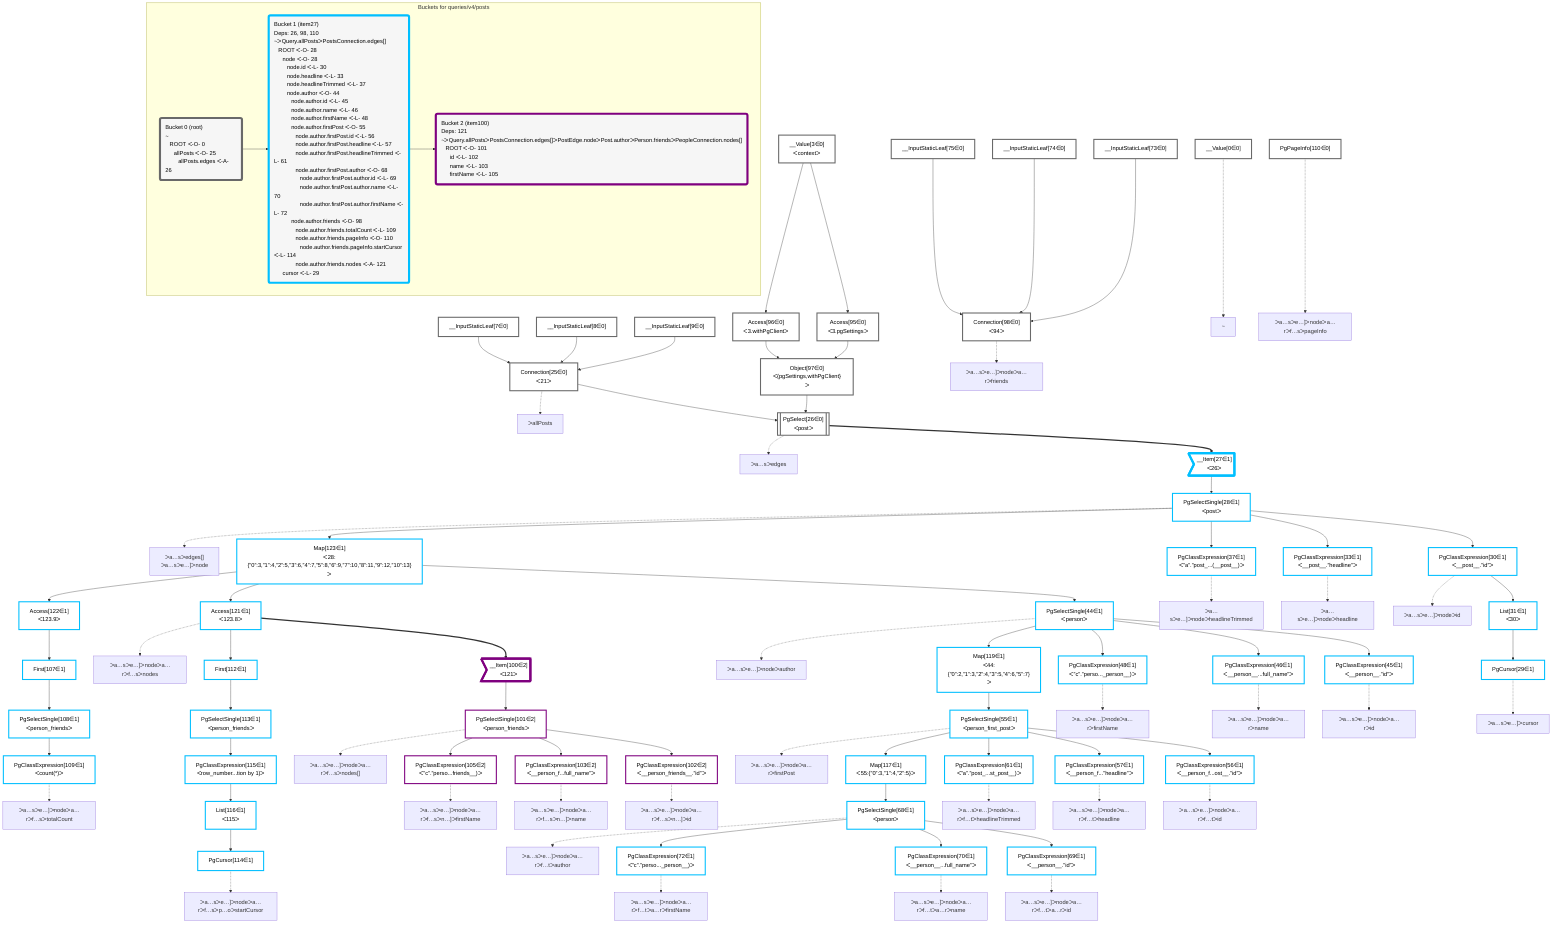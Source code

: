 graph TD
    classDef path fill:#eee,stroke:#000,color:#000
    classDef plan fill:#fff,stroke-width:3px,color:#000
    classDef itemplan fill:#fff,stroke-width:6px,color:#000
    classDef sideeffectplan fill:#f00,stroke-width:6px,color:#000
    classDef bucket fill:#f6f6f6,color:#000,stroke-width:6px,text-align:left


    %% define plans
    __Value0["__Value[0∈0]"]:::plan
    __Value3["__Value[3∈0]<br />ᐸcontextᐳ"]:::plan
    __InputStaticLeaf7["__InputStaticLeaf[7∈0]"]:::plan
    __InputStaticLeaf8["__InputStaticLeaf[8∈0]"]:::plan
    __InputStaticLeaf9["__InputStaticLeaf[9∈0]"]:::plan
    Access95["Access[95∈0]<br />ᐸ3.pgSettingsᐳ"]:::plan
    Access96["Access[96∈0]<br />ᐸ3.withPgClientᐳ"]:::plan
    Object97["Object[97∈0]<br />ᐸ{pgSettings,withPgClient}ᐳ"]:::plan
    Connection25["Connection[25∈0]<br />ᐸ21ᐳ"]:::plan
    PgSelect26[["PgSelect[26∈0]<br />ᐸpostᐳ"]]:::plan
    __Item27>"__Item[27∈1]<br />ᐸ26ᐳ"]:::itemplan
    PgSelectSingle28["PgSelectSingle[28∈1]<br />ᐸpostᐳ"]:::plan
    PgClassExpression30["PgClassExpression[30∈1]<br />ᐸ__post__.”id”ᐳ"]:::plan
    List31["List[31∈1]<br />ᐸ30ᐳ"]:::plan
    PgCursor29["PgCursor[29∈1]"]:::plan
    PgClassExpression33["PgClassExpression[33∈1]<br />ᐸ__post__.”headline”ᐳ"]:::plan
    PgClassExpression37["PgClassExpression[37∈1]<br />ᐸ”a”.”post_...(__post__)ᐳ"]:::plan
    Map123["Map[123∈1]<br />ᐸ28:{”0”:3,”1”:4,”2”:5,”3”:6,”4”:7,”5”:8,”6”:9,”7”:10,”8”:11,”9”:12,”10”:13}ᐳ"]:::plan
    PgSelectSingle44["PgSelectSingle[44∈1]<br />ᐸpersonᐳ"]:::plan
    PgClassExpression45["PgClassExpression[45∈1]<br />ᐸ__person__.”id”ᐳ"]:::plan
    PgClassExpression46["PgClassExpression[46∈1]<br />ᐸ__person__...full_name”ᐳ"]:::plan
    PgClassExpression48["PgClassExpression[48∈1]<br />ᐸ”c”.”perso..._person__)ᐳ"]:::plan
    Map119["Map[119∈1]<br />ᐸ44:{”0”:2,”1”:3,”2”:4,”3”:5,”4”:6,”5”:7}ᐳ"]:::plan
    PgSelectSingle55["PgSelectSingle[55∈1]<br />ᐸperson_first_postᐳ"]:::plan
    PgClassExpression56["PgClassExpression[56∈1]<br />ᐸ__person_f...ost__.”id”ᐳ"]:::plan
    PgClassExpression57["PgClassExpression[57∈1]<br />ᐸ__person_f...”headline”ᐳ"]:::plan
    PgClassExpression61["PgClassExpression[61∈1]<br />ᐸ”a”.”post_...st_post__)ᐳ"]:::plan
    Map117["Map[117∈1]<br />ᐸ55:{”0”:3,”1”:4,”2”:5}ᐳ"]:::plan
    PgSelectSingle68["PgSelectSingle[68∈1]<br />ᐸpersonᐳ"]:::plan
    PgClassExpression69["PgClassExpression[69∈1]<br />ᐸ__person__.”id”ᐳ"]:::plan
    PgClassExpression70["PgClassExpression[70∈1]<br />ᐸ__person__...full_name”ᐳ"]:::plan
    PgClassExpression72["PgClassExpression[72∈1]<br />ᐸ”c”.”perso..._person__)ᐳ"]:::plan
    __InputStaticLeaf73["__InputStaticLeaf[73∈0]"]:::plan
    __InputStaticLeaf74["__InputStaticLeaf[74∈0]"]:::plan
    __InputStaticLeaf75["__InputStaticLeaf[75∈0]"]:::plan
    Connection98["Connection[98∈0]<br />ᐸ94ᐳ"]:::plan
    Access121["Access[121∈1]<br />ᐸ123.8ᐳ"]:::plan
    __Item100>"__Item[100∈2]<br />ᐸ121ᐳ"]:::itemplan
    PgSelectSingle101["PgSelectSingle[101∈2]<br />ᐸperson_friendsᐳ"]:::plan
    PgClassExpression102["PgClassExpression[102∈2]<br />ᐸ__person_friends__.”id”ᐳ"]:::plan
    PgClassExpression103["PgClassExpression[103∈2]<br />ᐸ__person_f...full_name”ᐳ"]:::plan
    PgClassExpression105["PgClassExpression[105∈2]<br />ᐸ”c”.”perso...friends__)ᐳ"]:::plan
    Access122["Access[122∈1]<br />ᐸ123.9ᐳ"]:::plan
    First107["First[107∈1]"]:::plan
    PgSelectSingle108["PgSelectSingle[108∈1]<br />ᐸperson_friendsᐳ"]:::plan
    PgClassExpression109["PgClassExpression[109∈1]<br />ᐸcount(*)ᐳ"]:::plan
    PgPageInfo110["PgPageInfo[110∈0]"]:::plan
    First112["First[112∈1]"]:::plan
    PgSelectSingle113["PgSelectSingle[113∈1]<br />ᐸperson_friendsᐳ"]:::plan
    PgClassExpression115["PgClassExpression[115∈1]<br />ᐸrow_number...tion by 1)ᐳ"]:::plan
    List116["List[116∈1]<br />ᐸ115ᐳ"]:::plan
    PgCursor114["PgCursor[114∈1]"]:::plan

    %% plan dependencies
    __Value3 --> Access95
    __Value3 --> Access96
    Access95 & Access96 --> Object97
    __InputStaticLeaf7 & __InputStaticLeaf8 & __InputStaticLeaf9 --> Connection25
    Object97 & Connection25 --> PgSelect26
    PgSelect26 ==> __Item27
    __Item27 --> PgSelectSingle28
    PgSelectSingle28 --> PgClassExpression30
    PgClassExpression30 --> List31
    List31 --> PgCursor29
    PgSelectSingle28 --> PgClassExpression33
    PgSelectSingle28 --> PgClassExpression37
    PgSelectSingle28 --> Map123
    Map123 --> PgSelectSingle44
    PgSelectSingle44 --> PgClassExpression45
    PgSelectSingle44 --> PgClassExpression46
    PgSelectSingle44 --> PgClassExpression48
    PgSelectSingle44 --> Map119
    Map119 --> PgSelectSingle55
    PgSelectSingle55 --> PgClassExpression56
    PgSelectSingle55 --> PgClassExpression57
    PgSelectSingle55 --> PgClassExpression61
    PgSelectSingle55 --> Map117
    Map117 --> PgSelectSingle68
    PgSelectSingle68 --> PgClassExpression69
    PgSelectSingle68 --> PgClassExpression70
    PgSelectSingle68 --> PgClassExpression72
    __InputStaticLeaf73 & __InputStaticLeaf74 & __InputStaticLeaf75 --> Connection98
    Map123 --> Access121
    Access121 ==> __Item100
    __Item100 --> PgSelectSingle101
    PgSelectSingle101 --> PgClassExpression102
    PgSelectSingle101 --> PgClassExpression103
    PgSelectSingle101 --> PgClassExpression105
    Map123 --> Access122
    Access122 --> First107
    First107 --> PgSelectSingle108
    PgSelectSingle108 --> PgClassExpression109
    Access121 --> First112
    First112 --> PgSelectSingle113
    PgSelectSingle113 --> PgClassExpression115
    PgClassExpression115 --> List116
    List116 --> PgCursor114

    %% plan-to-path relationships
    P0["~"]
    __Value0 -.-> P0
    P25["ᐳallPosts"]
    Connection25 -.-> P25
    P26["ᐳa…sᐳedges"]
    PgSelect26 -.-> P26
    P28["ᐳa…sᐳedges[]<br />ᐳa…sᐳe…]ᐳnode"]
    PgSelectSingle28 -.-> P28
    P29["ᐳa…sᐳe…]ᐳcursor"]
    PgCursor29 -.-> P29
    P30["ᐳa…sᐳe…]ᐳnodeᐳid"]
    PgClassExpression30 -.-> P30
    P33["ᐳa…sᐳe…]ᐳnodeᐳheadline"]
    PgClassExpression33 -.-> P33
    P37["ᐳa…sᐳe…]ᐳnodeᐳheadlineTrimmed"]
    PgClassExpression37 -.-> P37
    P44["ᐳa…sᐳe…]ᐳnodeᐳauthor"]
    PgSelectSingle44 -.-> P44
    P45["ᐳa…sᐳe…]ᐳnodeᐳa…rᐳid"]
    PgClassExpression45 -.-> P45
    P46["ᐳa…sᐳe…]ᐳnodeᐳa…rᐳname"]
    PgClassExpression46 -.-> P46
    P48["ᐳa…sᐳe…]ᐳnodeᐳa…rᐳfirstName"]
    PgClassExpression48 -.-> P48
    P55["ᐳa…sᐳe…]ᐳnodeᐳa…rᐳfirstPost"]
    PgSelectSingle55 -.-> P55
    P56["ᐳa…sᐳe…]ᐳnodeᐳa…rᐳf…tᐳid"]
    PgClassExpression56 -.-> P56
    P57["ᐳa…sᐳe…]ᐳnodeᐳa…rᐳf…tᐳheadline"]
    PgClassExpression57 -.-> P57
    P61["ᐳa…sᐳe…]ᐳnodeᐳa…rᐳf…tᐳheadlineTrimmed"]
    PgClassExpression61 -.-> P61
    P68["ᐳa…sᐳe…]ᐳnodeᐳa…rᐳf…tᐳauthor"]
    PgSelectSingle68 -.-> P68
    P69["ᐳa…sᐳe…]ᐳnodeᐳa…rᐳf…tᐳa…rᐳid"]
    PgClassExpression69 -.-> P69
    P70["ᐳa…sᐳe…]ᐳnodeᐳa…rᐳf…tᐳa…rᐳname"]
    PgClassExpression70 -.-> P70
    P72["ᐳa…sᐳe…]ᐳnodeᐳa…rᐳf…tᐳa…rᐳfirstName"]
    PgClassExpression72 -.-> P72
    P98["ᐳa…sᐳe…]ᐳnodeᐳa…rᐳfriends"]
    Connection98 -.-> P98
    P101["ᐳa…sᐳe…]ᐳnodeᐳa…rᐳf…sᐳnodes[]"]
    PgSelectSingle101 -.-> P101
    P102["ᐳa…sᐳe…]ᐳnodeᐳa…rᐳf…sᐳn…]ᐳid"]
    PgClassExpression102 -.-> P102
    P103["ᐳa…sᐳe…]ᐳnodeᐳa…rᐳf…sᐳn…]ᐳname"]
    PgClassExpression103 -.-> P103
    P105["ᐳa…sᐳe…]ᐳnodeᐳa…rᐳf…sᐳn…]ᐳfirstName"]
    PgClassExpression105 -.-> P105
    P109["ᐳa…sᐳe…]ᐳnodeᐳa…rᐳf…sᐳtotalCount"]
    PgClassExpression109 -.-> P109
    P110["ᐳa…sᐳe…]ᐳnodeᐳa…rᐳf…sᐳpageInfo"]
    PgPageInfo110 -.-> P110
    P114["ᐳa…sᐳe…]ᐳnodeᐳa…rᐳf…sᐳp…oᐳstartCursor"]
    PgCursor114 -.-> P114
    P121["ᐳa…sᐳe…]ᐳnodeᐳa…rᐳf…sᐳnodes"]
    Access121 -.-> P121

    subgraph "Buckets for queries/v4/posts"
    Bucket0("Bucket 0 (root)<br />~<br />⠀ROOT ᐸ-O- 0<br />⠀⠀allPosts ᐸ-O- 25<br />⠀⠀⠀allPosts.edges ᐸ-A- 26"):::bucket
    classDef bucket0 stroke:#696969
    class Bucket0,__Value0,__Value3,__InputStaticLeaf7,__InputStaticLeaf8,__InputStaticLeaf9,Connection25,PgSelect26,__InputStaticLeaf73,__InputStaticLeaf74,__InputStaticLeaf75,Access95,Access96,Object97,Connection98,PgPageInfo110 bucket0
    Bucket1("Bucket 1 (item27)<br />Deps: 26, 98, 110<br />~ᐳQuery.allPostsᐳPostsConnection.edges[]<br />⠀ROOT ᐸ-O- 28<br />⠀⠀node ᐸ-O- 28<br />⠀⠀⠀node.id ᐸ-L- 30<br />⠀⠀⠀node.headline ᐸ-L- 33<br />⠀⠀⠀node.headlineTrimmed ᐸ-L- 37<br />⠀⠀⠀node.author ᐸ-O- 44<br />⠀⠀⠀⠀node.author.id ᐸ-L- 45<br />⠀⠀⠀⠀node.author.name ᐸ-L- 46<br />⠀⠀⠀⠀node.author.firstName ᐸ-L- 48<br />⠀⠀⠀⠀node.author.firstPost ᐸ-O- 55<br />⠀⠀⠀⠀⠀node.author.firstPost.id ᐸ-L- 56<br />⠀⠀⠀⠀⠀node.author.firstPost.headline ᐸ-L- 57<br />⠀⠀⠀⠀⠀node.author.firstPost.headlineTrimmed ᐸ-L- 61<br />⠀⠀⠀⠀⠀node.author.firstPost.author ᐸ-O- 68<br />⠀⠀⠀⠀⠀⠀node.author.firstPost.author.id ᐸ-L- 69<br />⠀⠀⠀⠀⠀⠀node.author.firstPost.author.name ᐸ-L- 70<br />⠀⠀⠀⠀⠀⠀node.author.firstPost.author.firstName ᐸ-L- 72<br />⠀⠀⠀⠀node.author.friends ᐸ-O- 98<br />⠀⠀⠀⠀⠀node.author.friends.totalCount ᐸ-L- 109<br />⠀⠀⠀⠀⠀node.author.friends.pageInfo ᐸ-O- 110<br />⠀⠀⠀⠀⠀⠀node.author.friends.pageInfo.startCursor ᐸ-L- 114<br />⠀⠀⠀⠀⠀node.author.friends.nodes ᐸ-A- 121<br />⠀⠀cursor ᐸ-L- 29"):::bucket
    classDef bucket1 stroke:#00bfff
    class Bucket1,__Item27,PgSelectSingle28,PgCursor29,PgClassExpression30,List31,PgClassExpression33,PgClassExpression37,PgSelectSingle44,PgClassExpression45,PgClassExpression46,PgClassExpression48,PgSelectSingle55,PgClassExpression56,PgClassExpression57,PgClassExpression61,PgSelectSingle68,PgClassExpression69,PgClassExpression70,PgClassExpression72,First107,PgSelectSingle108,PgClassExpression109,First112,PgSelectSingle113,PgCursor114,PgClassExpression115,List116,Map117,Map119,Access121,Access122,Map123 bucket1
    Bucket2("Bucket 2 (item100)<br />Deps: 121<br />~ᐳQuery.allPostsᐳPostsConnection.edges[]ᐳPostEdge.nodeᐳPost.authorᐳPerson.friendsᐳPeopleConnection.nodes[]<br />⠀ROOT ᐸ-O- 101<br />⠀⠀id ᐸ-L- 102<br />⠀⠀name ᐸ-L- 103<br />⠀⠀firstName ᐸ-L- 105"):::bucket
    classDef bucket2 stroke:#7f007f
    class Bucket2,__Item100,PgSelectSingle101,PgClassExpression102,PgClassExpression103,PgClassExpression105 bucket2
    Bucket0 --> Bucket1
    Bucket1 --> Bucket2
    end